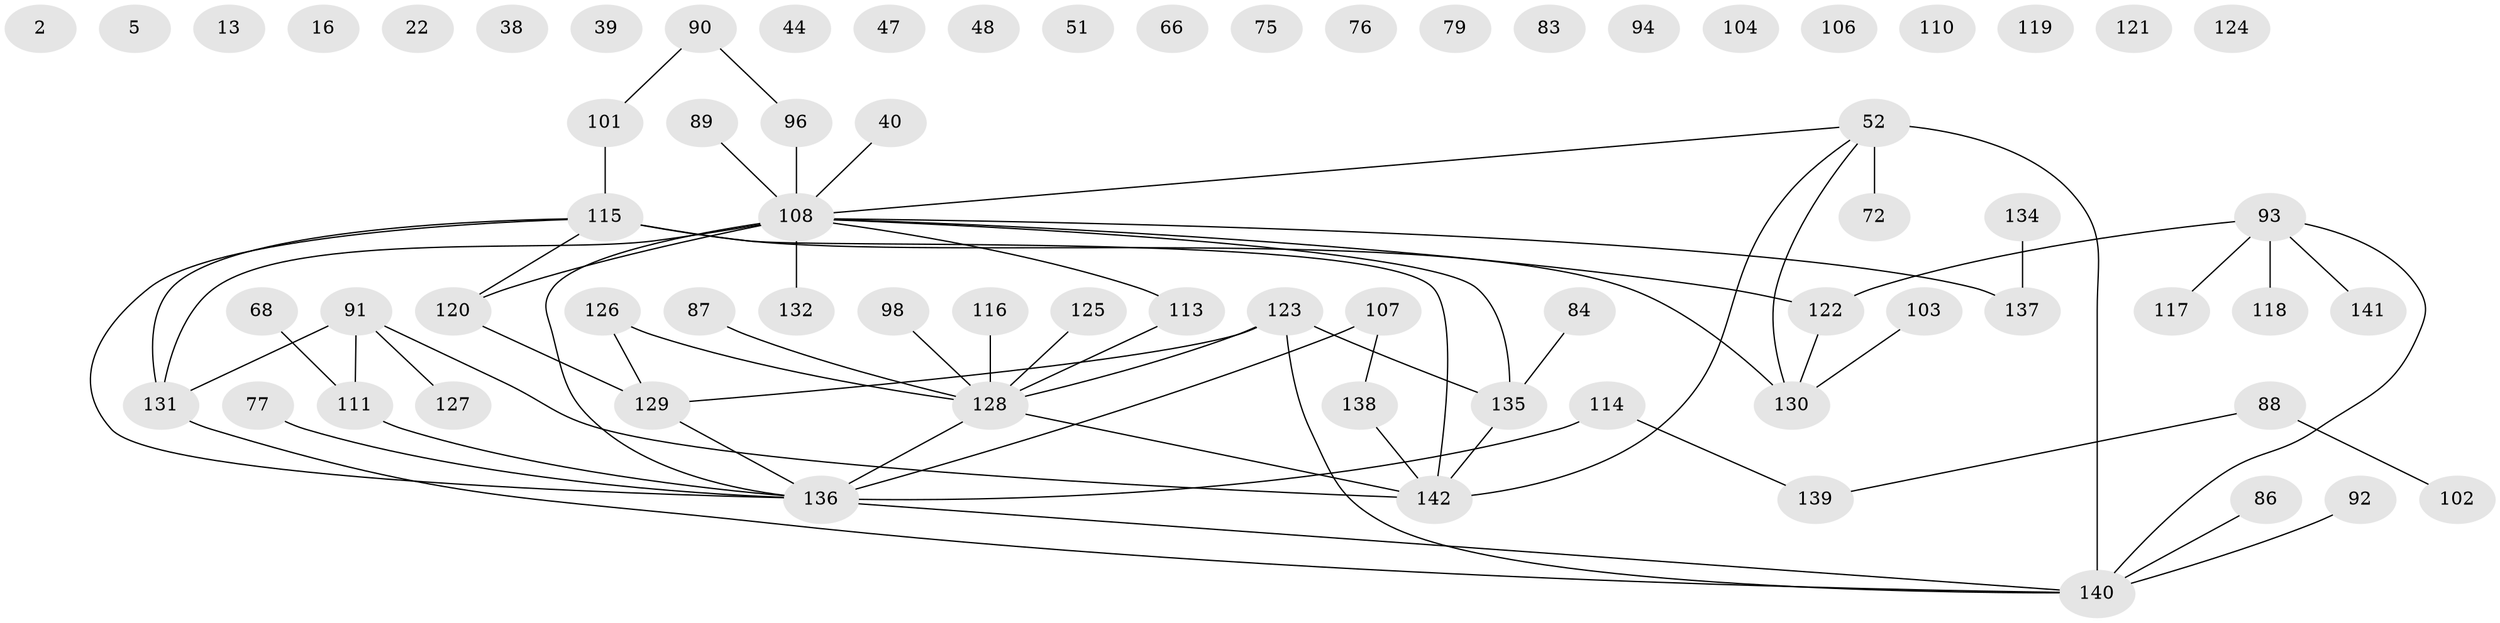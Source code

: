 // original degree distribution, {1: 0.23943661971830985, 0: 0.14084507042253522, 3: 0.18309859154929578, 2: 0.2605633802816901, 4: 0.07746478873239436, 7: 0.028169014084507043, 5: 0.04225352112676056, 6: 0.028169014084507043}
// Generated by graph-tools (version 1.1) at 2025/39/03/09/25 04:39:30]
// undirected, 71 vertices, 67 edges
graph export_dot {
graph [start="1"]
  node [color=gray90,style=filled];
  2;
  5;
  13;
  16;
  22;
  38;
  39;
  40;
  44;
  47;
  48;
  51;
  52 [super="+20"];
  66;
  68;
  72;
  75;
  76;
  77;
  79;
  83 [super="+46"];
  84;
  86;
  87;
  88 [super="+27"];
  89;
  90;
  91 [super="+53+63+56"];
  92;
  93 [super="+78"];
  94;
  96 [super="+57"];
  98;
  101 [super="+32"];
  102;
  103;
  104;
  106;
  107 [super="+34"];
  108 [super="+73"];
  110;
  111 [super="+3+49+65"];
  113;
  114;
  115 [super="+55+64+97"];
  116;
  117;
  118;
  119 [super="+12"];
  120 [super="+43+59"];
  121;
  122 [super="+26+35"];
  123 [super="+14+30+112"];
  124 [super="+1"];
  125;
  126 [super="+23"];
  127;
  128 [super="+100"];
  129 [super="+4+42"];
  130 [super="+85+109"];
  131 [super="+28+81+29"];
  132;
  134;
  135;
  136 [super="+21+17+37+45+95+31"];
  137;
  138;
  139;
  140 [super="+133+99"];
  141;
  142 [super="+71"];
  40 -- 108;
  52 -- 140 [weight=4];
  52 -- 142 [weight=2];
  52 -- 72;
  52 -- 108;
  52 -- 130;
  68 -- 111;
  77 -- 136;
  84 -- 135;
  86 -- 140;
  87 -- 128;
  88 -- 102;
  88 -- 139;
  89 -- 108;
  90 -- 96;
  90 -- 101;
  91 -- 111 [weight=2];
  91 -- 131;
  91 -- 142;
  91 -- 127;
  92 -- 140;
  93 -- 117;
  93 -- 118;
  93 -- 122;
  93 -- 140;
  93 -- 141;
  96 -- 108;
  98 -- 128;
  101 -- 115;
  103 -- 130;
  107 -- 138;
  107 -- 136 [weight=3];
  108 -- 122 [weight=2];
  108 -- 131;
  108 -- 135;
  108 -- 120 [weight=2];
  108 -- 132;
  108 -- 136 [weight=3];
  108 -- 137;
  108 -- 113;
  111 -- 136 [weight=2];
  113 -- 128;
  114 -- 139;
  114 -- 136;
  115 -- 120;
  115 -- 131;
  115 -- 142 [weight=2];
  115 -- 136;
  115 -- 130;
  116 -- 128;
  120 -- 129 [weight=2];
  122 -- 130;
  123 -- 129;
  123 -- 135;
  123 -- 128 [weight=2];
  123 -- 140 [weight=2];
  125 -- 128;
  126 -- 128;
  126 -- 129;
  128 -- 136 [weight=2];
  128 -- 142;
  129 -- 136;
  131 -- 140;
  134 -- 137;
  135 -- 142;
  136 -- 140 [weight=2];
  138 -- 142;
}
